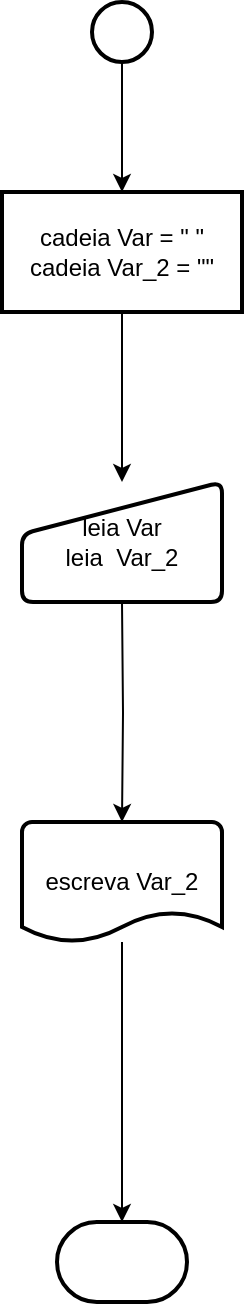 <mxfile version="22.0.2" type="github">
  <diagram id="C5RBs43oDa-KdzZeNtuy" name="Page-1">
    <mxGraphModel dx="792" dy="726" grid="1" gridSize="10" guides="1" tooltips="1" connect="1" arrows="1" fold="1" page="1" pageScale="1" pageWidth="827" pageHeight="1169" math="0" shadow="0">
      <root>
        <mxCell id="WIyWlLk6GJQsqaUBKTNV-0" />
        <mxCell id="WIyWlLk6GJQsqaUBKTNV-1" parent="WIyWlLk6GJQsqaUBKTNV-0" />
        <mxCell id="f4Y0gO_Kiw8ghcvXuQjV-9" value="" style="edgeStyle=orthogonalEdgeStyle;rounded=0;orthogonalLoop=1;jettySize=auto;html=1;" edge="1" parent="WIyWlLk6GJQsqaUBKTNV-1" source="f4Y0gO_Kiw8ghcvXuQjV-0" target="f4Y0gO_Kiw8ghcvXuQjV-8">
          <mxGeometry relative="1" as="geometry" />
        </mxCell>
        <mxCell id="f4Y0gO_Kiw8ghcvXuQjV-0" value="" style="strokeWidth=2;html=1;shape=mxgraph.flowchart.start_2;whiteSpace=wrap;" vertex="1" parent="WIyWlLk6GJQsqaUBKTNV-1">
          <mxGeometry x="120" y="20" width="30" height="30" as="geometry" />
        </mxCell>
        <mxCell id="f4Y0gO_Kiw8ghcvXuQjV-1" value="" style="strokeWidth=2;html=1;shape=mxgraph.flowchart.terminator;whiteSpace=wrap;" vertex="1" parent="WIyWlLk6GJQsqaUBKTNV-1">
          <mxGeometry x="102.5" y="630" width="65" height="40" as="geometry" />
        </mxCell>
        <mxCell id="f4Y0gO_Kiw8ghcvXuQjV-2" value="escreva Var_2" style="strokeWidth=2;html=1;shape=mxgraph.flowchart.document2;whiteSpace=wrap;size=0.25;" vertex="1" parent="WIyWlLk6GJQsqaUBKTNV-1">
          <mxGeometry x="85" y="430" width="100" height="60" as="geometry" />
        </mxCell>
        <mxCell id="f4Y0gO_Kiw8ghcvXuQjV-5" style="edgeStyle=orthogonalEdgeStyle;rounded=0;orthogonalLoop=1;jettySize=auto;html=1;entryX=0.5;entryY=0;entryDx=0;entryDy=0;entryPerimeter=0;" edge="1" parent="WIyWlLk6GJQsqaUBKTNV-1" target="f4Y0gO_Kiw8ghcvXuQjV-2">
          <mxGeometry relative="1" as="geometry">
            <mxPoint x="135" y="320" as="sourcePoint" />
          </mxGeometry>
        </mxCell>
        <mxCell id="f4Y0gO_Kiw8ghcvXuQjV-6" style="edgeStyle=orthogonalEdgeStyle;rounded=0;orthogonalLoop=1;jettySize=auto;html=1;entryX=0.5;entryY=0;entryDx=0;entryDy=0;entryPerimeter=0;" edge="1" parent="WIyWlLk6GJQsqaUBKTNV-1" source="f4Y0gO_Kiw8ghcvXuQjV-2" target="f4Y0gO_Kiw8ghcvXuQjV-1">
          <mxGeometry relative="1" as="geometry" />
        </mxCell>
        <mxCell id="f4Y0gO_Kiw8ghcvXuQjV-12" value="" style="edgeStyle=orthogonalEdgeStyle;rounded=0;orthogonalLoop=1;jettySize=auto;html=1;" edge="1" parent="WIyWlLk6GJQsqaUBKTNV-1" source="f4Y0gO_Kiw8ghcvXuQjV-8" target="f4Y0gO_Kiw8ghcvXuQjV-11">
          <mxGeometry relative="1" as="geometry" />
        </mxCell>
        <mxCell id="f4Y0gO_Kiw8ghcvXuQjV-8" value="cadeia Var = &quot; &quot;&lt;br&gt;cadeia Var_2 = &quot;&quot;" style="whiteSpace=wrap;html=1;strokeWidth=2;" vertex="1" parent="WIyWlLk6GJQsqaUBKTNV-1">
          <mxGeometry x="75" y="115" width="120" height="60" as="geometry" />
        </mxCell>
        <mxCell id="f4Y0gO_Kiw8ghcvXuQjV-11" value="leia Var&lt;br&gt;leia&amp;nbsp; Var_2" style="html=1;strokeWidth=2;shape=manualInput;whiteSpace=wrap;rounded=1;size=26;arcSize=11;" vertex="1" parent="WIyWlLk6GJQsqaUBKTNV-1">
          <mxGeometry x="85" y="260" width="100" height="60" as="geometry" />
        </mxCell>
      </root>
    </mxGraphModel>
  </diagram>
</mxfile>
